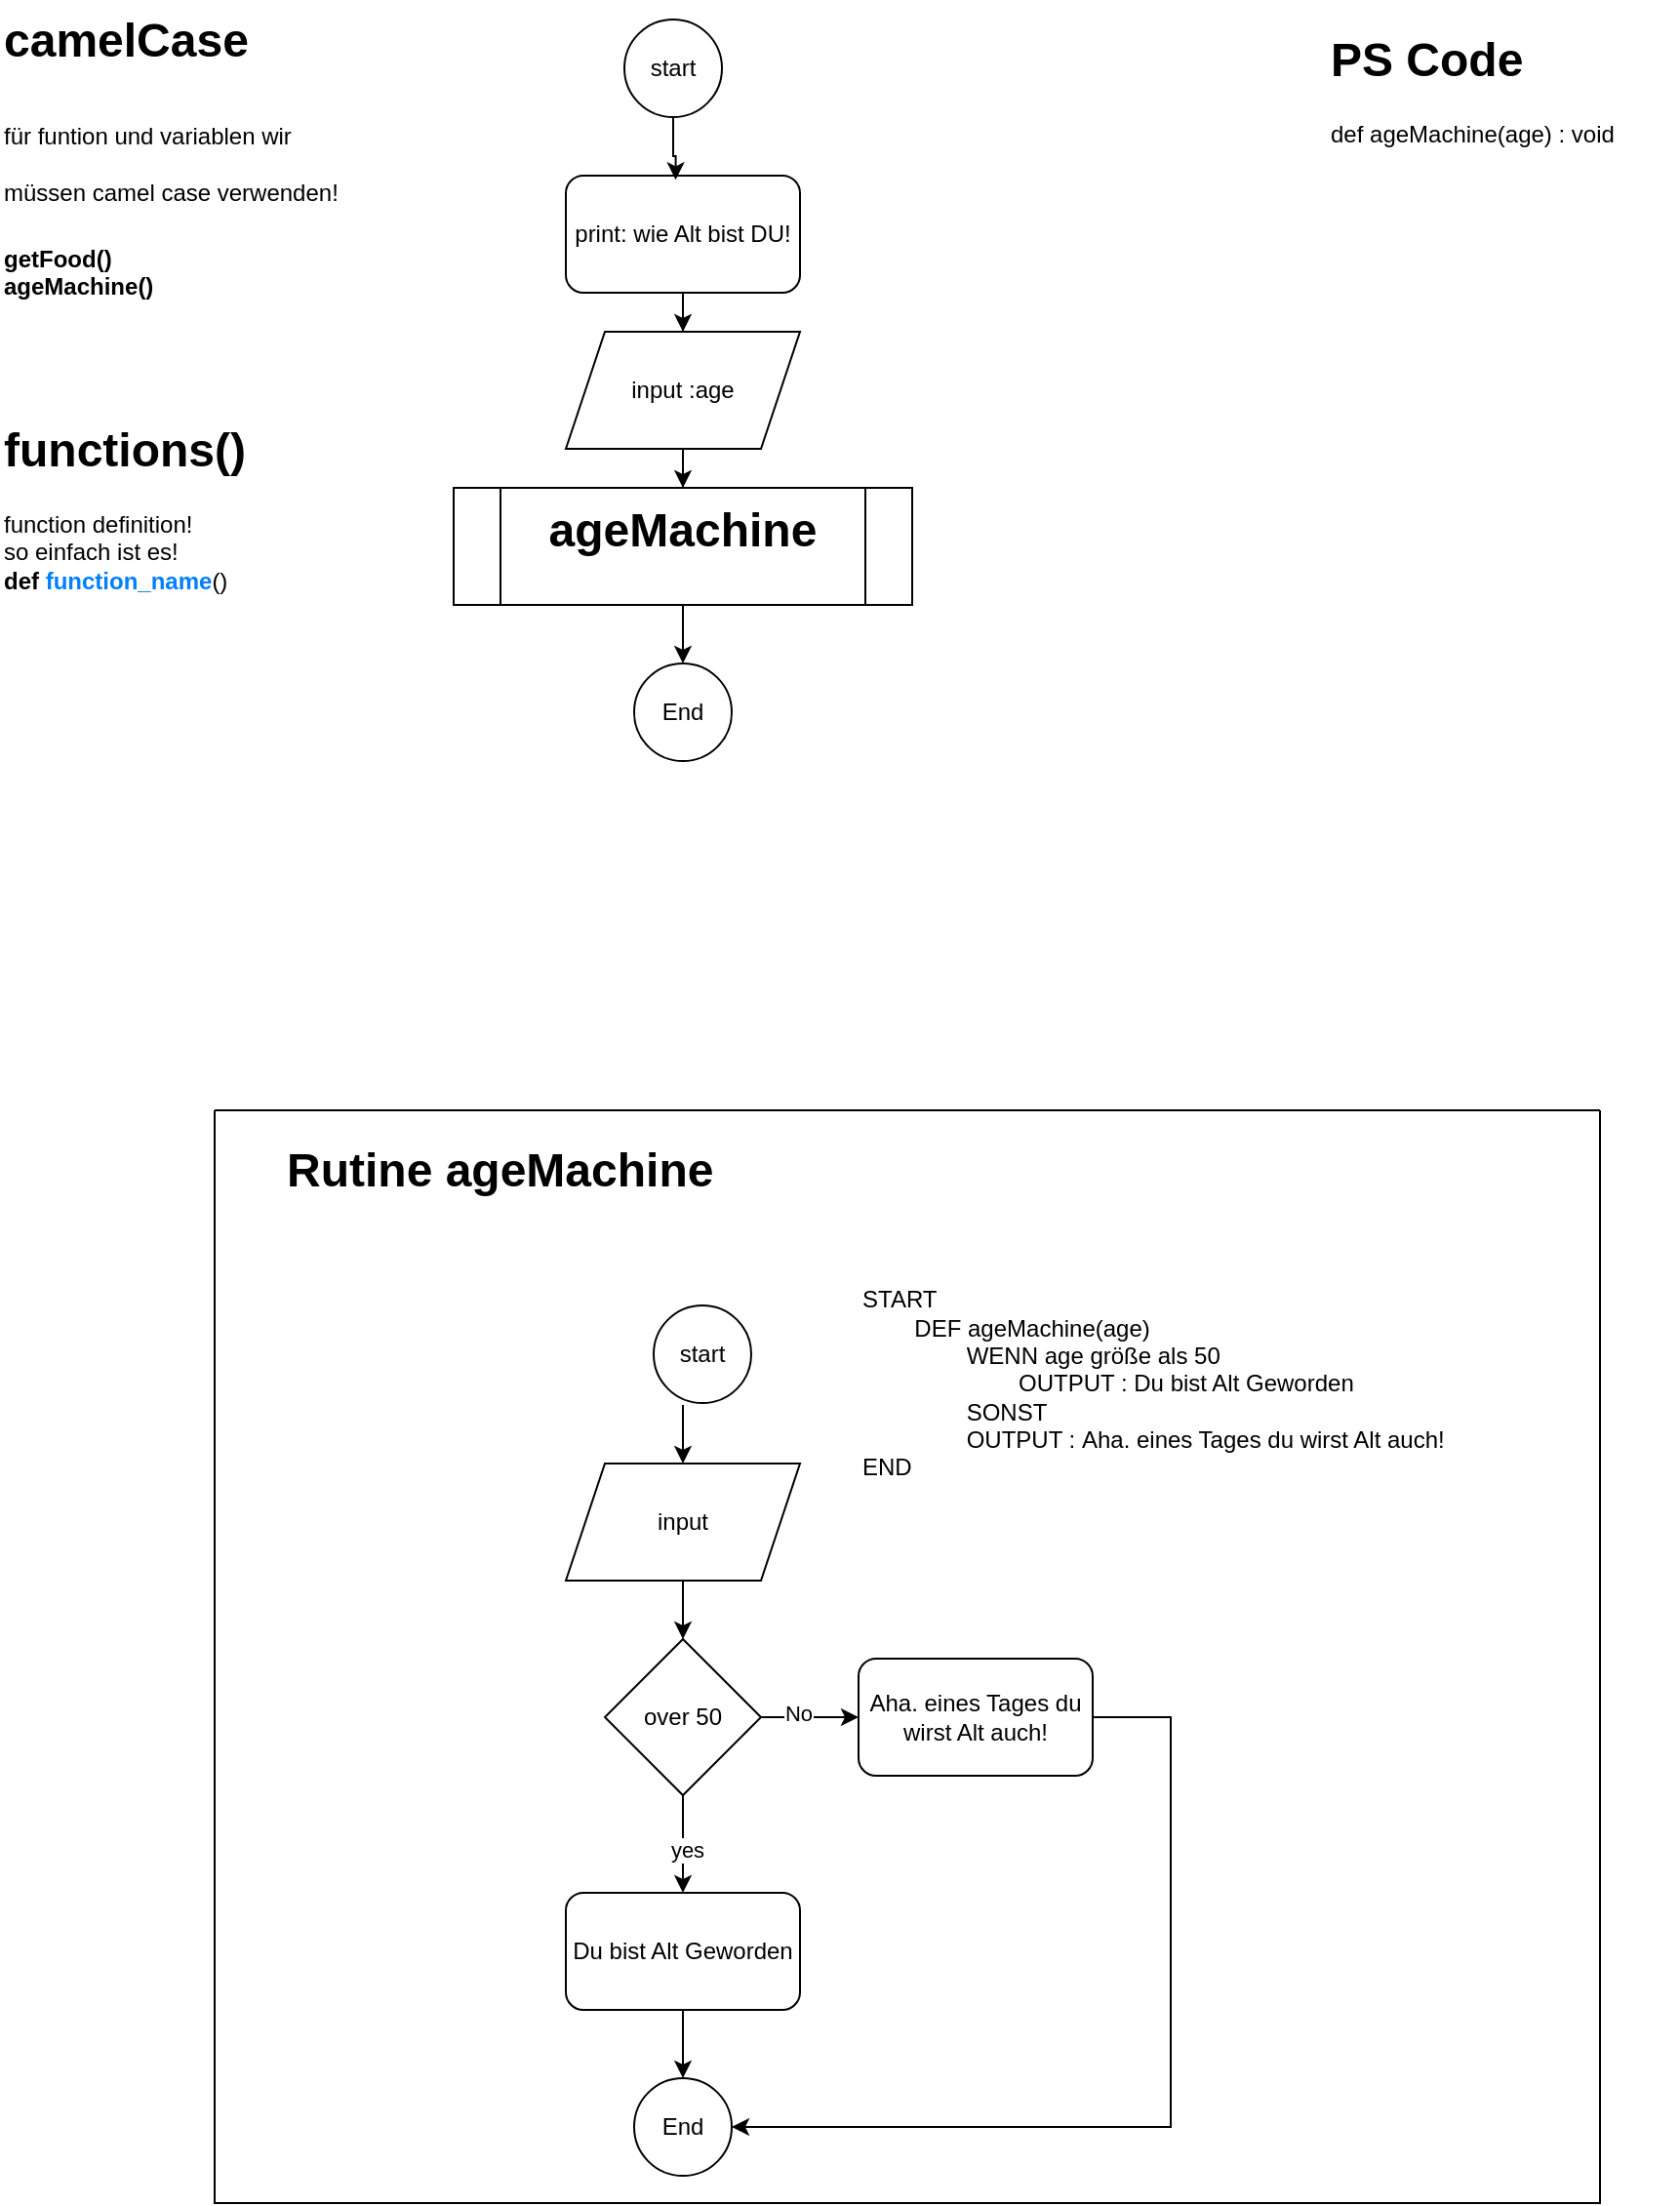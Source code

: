 <mxfile version="28.1.2">
  <diagram id="C5RBs43oDa-KdzZeNtuy" name="Page-1">
    <mxGraphModel dx="1846" dy="601" grid="1" gridSize="10" guides="1" tooltips="1" connect="1" arrows="1" fold="1" page="1" pageScale="1" pageWidth="827" pageHeight="1169" math="0" shadow="0">
      <root>
        <mxCell id="WIyWlLk6GJQsqaUBKTNV-0" />
        <mxCell id="WIyWlLk6GJQsqaUBKTNV-1" parent="WIyWlLk6GJQsqaUBKTNV-0" />
        <mxCell id="ELYIfCKEnZ6V1FRkc1U1-0" value="start" style="ellipse;whiteSpace=wrap;html=1;" parent="WIyWlLk6GJQsqaUBKTNV-1" vertex="1">
          <mxGeometry x="170" y="50" width="50" height="50" as="geometry" />
        </mxCell>
        <mxCell id="ELYIfCKEnZ6V1FRkc1U1-1" value="End" style="ellipse;whiteSpace=wrap;html=1;" parent="WIyWlLk6GJQsqaUBKTNV-1" vertex="1">
          <mxGeometry x="175" y="380" width="50" height="50" as="geometry" />
        </mxCell>
        <mxCell id="4js0BunOPRcGcXvFA5Ii-22" value="" style="edgeStyle=orthogonalEdgeStyle;rounded=0;orthogonalLoop=1;jettySize=auto;html=1;" edge="1" parent="WIyWlLk6GJQsqaUBKTNV-1" source="ELYIfCKEnZ6V1FRkc1U1-3" target="4js0BunOPRcGcXvFA5Ii-21">
          <mxGeometry relative="1" as="geometry" />
        </mxCell>
        <mxCell id="ELYIfCKEnZ6V1FRkc1U1-3" value="print: wie Alt bist DU!" style="rounded=1;whiteSpace=wrap;html=1;" parent="WIyWlLk6GJQsqaUBKTNV-1" vertex="1">
          <mxGeometry x="140" y="130" width="120" height="60" as="geometry" />
        </mxCell>
        <mxCell id="ELYIfCKEnZ6V1FRkc1U1-5" style="edgeStyle=orthogonalEdgeStyle;rounded=0;orthogonalLoop=1;jettySize=auto;html=1;entryX=0.469;entryY=0.036;entryDx=0;entryDy=0;entryPerimeter=0;" parent="WIyWlLk6GJQsqaUBKTNV-1" source="ELYIfCKEnZ6V1FRkc1U1-0" target="ELYIfCKEnZ6V1FRkc1U1-3" edge="1">
          <mxGeometry relative="1" as="geometry" />
        </mxCell>
        <mxCell id="-BKIM72TMfbhckG0MT2c-0" value="&lt;h1 style=&quot;margin-top: 0px;&quot;&gt;functions()&amp;nbsp;&lt;/h1&gt;&lt;div&gt;function definition!&amp;nbsp;&lt;/div&gt;&lt;div&gt;so einfach ist es!&lt;/div&gt;&lt;div&gt;&lt;b&gt;def &lt;/b&gt;&lt;font style=&quot;color: rgb(0, 127, 255);&quot;&gt;&lt;b&gt;function_name&lt;/b&gt;&lt;/font&gt;()&lt;/div&gt;&lt;p&gt;&lt;br&gt;&lt;/p&gt;" style="text;html=1;whiteSpace=wrap;overflow=hidden;rounded=0;" parent="WIyWlLk6GJQsqaUBKTNV-1" vertex="1">
          <mxGeometry x="-150" y="250" width="180" height="120" as="geometry" />
        </mxCell>
        <mxCell id="-BKIM72TMfbhckG0MT2c-1" value="&lt;h1 style=&quot;margin-top: 0px;&quot;&gt;&lt;span style=&quot;background-color: transparent; color: light-dark(rgb(0, 0, 0), rgb(255, 255, 255));&quot;&gt;camelCase&amp;nbsp;&lt;/span&gt;&lt;/h1&gt;&lt;h1 style=&quot;margin-top: 0px;&quot;&gt;&lt;span style=&quot;background-color: transparent; color: light-dark(rgb(0, 0, 0), rgb(255, 255, 255)); font-size: 12px; font-weight: normal;&quot;&gt;für funtion und variablen wir müssen camel case verwenden!&amp;nbsp;&lt;/span&gt;&lt;/h1&gt;&lt;div&gt;&lt;span style=&quot;background-color: transparent; color: light-dark(rgb(0, 0, 0), rgb(255, 255, 255)); font-size: 12px;&quot;&gt;&lt;b&gt;getFood()&amp;nbsp;&lt;/b&gt;&lt;/span&gt;&lt;/div&gt;&lt;div&gt;&lt;span style=&quot;background-color: transparent; color: light-dark(rgb(0, 0, 0), rgb(255, 255, 255)); font-size: 12px;&quot;&gt;&lt;b&gt;ageMachine()&lt;/b&gt;&lt;/span&gt;&lt;/div&gt;&lt;h1 style=&quot;margin-top: 0px;&quot;&gt;&lt;br&gt;&lt;/h1&gt;" style="text;html=1;whiteSpace=wrap;overflow=hidden;rounded=0;" parent="WIyWlLk6GJQsqaUBKTNV-1" vertex="1">
          <mxGeometry x="-150" y="40" width="180" height="180" as="geometry" />
        </mxCell>
        <mxCell id="4js0BunOPRcGcXvFA5Ii-0" value="&lt;h1 style=&quot;margin-top: 0px;&quot;&gt;PS Code&lt;/h1&gt;&lt;div&gt;def ageMachine(age) : void&lt;/div&gt;&lt;div&gt;&lt;span style=&quot;white-space: pre;&quot;&gt;&#x9;&lt;/span&gt;&lt;span style=&quot;white-space: pre;&quot;&gt;&#x9;&lt;/span&gt;&lt;br&gt;&lt;/div&gt;&lt;div&gt;&lt;span style=&quot;white-space: pre;&quot;&gt;&#x9;&lt;/span&gt;&lt;br&gt;&lt;/div&gt;" style="text;html=1;whiteSpace=wrap;overflow=hidden;rounded=0;" vertex="1" parent="WIyWlLk6GJQsqaUBKTNV-1">
          <mxGeometry x="530" y="50" width="180" height="120" as="geometry" />
        </mxCell>
        <mxCell id="4js0BunOPRcGcXvFA5Ii-2" value="End" style="ellipse;whiteSpace=wrap;html=1;" vertex="1" parent="WIyWlLk6GJQsqaUBKTNV-1">
          <mxGeometry x="175" y="1105" width="50" height="50" as="geometry" />
        </mxCell>
        <mxCell id="4js0BunOPRcGcXvFA5Ii-3" style="edgeStyle=orthogonalEdgeStyle;rounded=0;orthogonalLoop=1;jettySize=auto;html=1;entryX=0.5;entryY=0;entryDx=0;entryDy=0;" edge="1" parent="WIyWlLk6GJQsqaUBKTNV-1" source="4js0BunOPRcGcXvFA5Ii-4" target="4js0BunOPRcGcXvFA5Ii-12">
          <mxGeometry relative="1" as="geometry" />
        </mxCell>
        <mxCell id="4js0BunOPRcGcXvFA5Ii-4" value="input" style="shape=parallelogram;perimeter=parallelogramPerimeter;whiteSpace=wrap;html=1;fixedSize=1;" vertex="1" parent="WIyWlLk6GJQsqaUBKTNV-1">
          <mxGeometry x="140" y="790" width="120" height="60" as="geometry" />
        </mxCell>
        <mxCell id="4js0BunOPRcGcXvFA5Ii-5" style="edgeStyle=orthogonalEdgeStyle;rounded=0;orthogonalLoop=1;jettySize=auto;html=1;entryX=0.5;entryY=0;entryDx=0;entryDy=0;" edge="1" parent="WIyWlLk6GJQsqaUBKTNV-1" target="4js0BunOPRcGcXvFA5Ii-4">
          <mxGeometry relative="1" as="geometry">
            <mxPoint x="200" y="760" as="sourcePoint" />
          </mxGeometry>
        </mxCell>
        <mxCell id="4js0BunOPRcGcXvFA5Ii-8" style="edgeStyle=orthogonalEdgeStyle;rounded=0;orthogonalLoop=1;jettySize=auto;html=1;exitX=0.5;exitY=1;exitDx=0;exitDy=0;entryX=0.5;entryY=0;entryDx=0;entryDy=0;" edge="1" parent="WIyWlLk6GJQsqaUBKTNV-1" source="4js0BunOPRcGcXvFA5Ii-12" target="4js0BunOPRcGcXvFA5Ii-14">
          <mxGeometry relative="1" as="geometry">
            <mxPoint x="240" y="980" as="targetPoint" />
            <mxPoint x="190" y="960.14" as="sourcePoint" />
          </mxGeometry>
        </mxCell>
        <mxCell id="4js0BunOPRcGcXvFA5Ii-9" value="yes" style="edgeLabel;html=1;align=center;verticalAlign=middle;resizable=0;points=[];" vertex="1" connectable="0" parent="4js0BunOPRcGcXvFA5Ii-8">
          <mxGeometry x="0.094" y="2" relative="1" as="geometry">
            <mxPoint as="offset" />
          </mxGeometry>
        </mxCell>
        <mxCell id="4js0BunOPRcGcXvFA5Ii-10" style="edgeStyle=orthogonalEdgeStyle;rounded=0;orthogonalLoop=1;jettySize=auto;html=1;entryX=0;entryY=0.5;entryDx=0;entryDy=0;" edge="1" parent="WIyWlLk6GJQsqaUBKTNV-1" source="4js0BunOPRcGcXvFA5Ii-12" target="4js0BunOPRcGcXvFA5Ii-16">
          <mxGeometry relative="1" as="geometry" />
        </mxCell>
        <mxCell id="4js0BunOPRcGcXvFA5Ii-11" value="No" style="edgeLabel;html=1;align=center;verticalAlign=middle;resizable=0;points=[];" vertex="1" connectable="0" parent="4js0BunOPRcGcXvFA5Ii-10">
          <mxGeometry x="-0.257" y="2" relative="1" as="geometry">
            <mxPoint as="offset" />
          </mxGeometry>
        </mxCell>
        <mxCell id="4js0BunOPRcGcXvFA5Ii-12" value="over 50" style="rhombus;whiteSpace=wrap;html=1;" vertex="1" parent="WIyWlLk6GJQsqaUBKTNV-1">
          <mxGeometry x="160" y="880" width="80" height="80" as="geometry" />
        </mxCell>
        <mxCell id="4js0BunOPRcGcXvFA5Ii-13" style="edgeStyle=orthogonalEdgeStyle;rounded=0;orthogonalLoop=1;jettySize=auto;html=1;" edge="1" parent="WIyWlLk6GJQsqaUBKTNV-1" source="4js0BunOPRcGcXvFA5Ii-14" target="4js0BunOPRcGcXvFA5Ii-2">
          <mxGeometry relative="1" as="geometry" />
        </mxCell>
        <mxCell id="4js0BunOPRcGcXvFA5Ii-14" value="Du bist Alt Geworden" style="rounded=1;whiteSpace=wrap;html=1;" vertex="1" parent="WIyWlLk6GJQsqaUBKTNV-1">
          <mxGeometry x="140" y="1010" width="120" height="60" as="geometry" />
        </mxCell>
        <mxCell id="4js0BunOPRcGcXvFA5Ii-15" style="edgeStyle=orthogonalEdgeStyle;rounded=0;orthogonalLoop=1;jettySize=auto;html=1;entryX=1;entryY=0.5;entryDx=0;entryDy=0;" edge="1" parent="WIyWlLk6GJQsqaUBKTNV-1" source="4js0BunOPRcGcXvFA5Ii-16" target="4js0BunOPRcGcXvFA5Ii-2">
          <mxGeometry relative="1" as="geometry">
            <Array as="points">
              <mxPoint x="450" y="920" />
              <mxPoint x="450" y="1130" />
            </Array>
          </mxGeometry>
        </mxCell>
        <mxCell id="4js0BunOPRcGcXvFA5Ii-16" value="Aha. eines Tages du wirst Alt auch!" style="rounded=1;whiteSpace=wrap;html=1;" vertex="1" parent="WIyWlLk6GJQsqaUBKTNV-1">
          <mxGeometry x="290" y="890" width="120" height="60" as="geometry" />
        </mxCell>
        <mxCell id="4js0BunOPRcGcXvFA5Ii-18" value="" style="swimlane;startSize=0;" vertex="1" parent="WIyWlLk6GJQsqaUBKTNV-1">
          <mxGeometry x="-40" y="609" width="710" height="560" as="geometry" />
        </mxCell>
        <mxCell id="4js0BunOPRcGcXvFA5Ii-1" value="start" style="ellipse;whiteSpace=wrap;html=1;" vertex="1" parent="4js0BunOPRcGcXvFA5Ii-18">
          <mxGeometry x="225" y="100" width="50" height="50" as="geometry" />
        </mxCell>
        <mxCell id="4js0BunOPRcGcXvFA5Ii-19" value="&lt;h1 style=&quot;margin-top: 0px;&quot;&gt;Rutine ageMachine&lt;/h1&gt;" style="text;html=1;whiteSpace=wrap;overflow=hidden;rounded=0;" vertex="1" parent="4js0BunOPRcGcXvFA5Ii-18">
          <mxGeometry x="35" y="10" width="240" height="50" as="geometry" />
        </mxCell>
        <mxCell id="4js0BunOPRcGcXvFA5Ii-28" value="&lt;span style=&quot;text-wrap-mode: nowrap; background-color: rgb(255, 255, 255);&quot;&gt;START&amp;nbsp;&lt;/span&gt;&lt;div style=&quot;text-wrap-mode: nowrap;&quot;&gt;&lt;span style=&quot;background-color: rgb(255, 255, 255);&quot;&gt;&lt;span style=&quot;white-space-collapse: preserve;&quot;&gt;&#x9;&lt;/span&gt;DEF ageMachine(age)&lt;br&gt;&lt;/span&gt;&lt;/div&gt;&lt;div style=&quot;text-wrap-mode: nowrap;&quot;&gt;&lt;span style=&quot;background-color: rgb(255, 255, 255);&quot;&gt;&lt;span style=&quot;white-space-collapse: preserve;&quot;&gt;&#x9;&lt;/span&gt;&lt;span style=&quot;white-space-collapse: preserve;&quot;&gt;&#x9;&lt;/span&gt;WENN age größe als 50&lt;br&gt;&lt;/span&gt;&lt;/div&gt;&lt;div style=&quot;text-wrap-mode: nowrap;&quot;&gt;&lt;span style=&quot;background-color: rgb(255, 255, 255);&quot;&gt;&lt;span style=&quot;white-space-collapse: preserve;&quot;&gt;&#x9;&lt;span style=&quot;white-space-collapse: preserve;&quot;&gt;&#x9;&lt;/span&gt;&lt;span style=&quot;white-space-collapse: preserve;&quot;&gt;&#x9;&lt;/span&gt;OUTPUT : &lt;/span&gt;&lt;span style=&quot;text-wrap-mode: wrap; color: light-dark(rgb(0, 0, 0), rgb(255, 255, 255));&quot;&gt;Du bist Alt Geworden&lt;/span&gt;&lt;br&gt;&lt;/span&gt;&lt;/div&gt;&lt;div style=&quot;text-wrap-mode: nowrap;&quot;&gt;&lt;span style=&quot;background-color: rgb(255, 255, 255);&quot;&gt;&lt;span style=&quot;text-wrap-mode: wrap; color: light-dark(rgb(0, 0, 0), rgb(255, 255, 255));&quot;&gt;&lt;span style=&quot;white-space: pre;&quot;&gt;&#x9;&lt;/span&gt;&lt;span style=&quot;white-space: pre;&quot;&gt;&#x9;&lt;/span&gt;SONST&lt;br&gt;&lt;/span&gt;&lt;/span&gt;&lt;/div&gt;&lt;div style=&quot;text-wrap-mode: nowrap;&quot;&gt;&lt;span style=&quot;color: light-dark(rgb(0, 0, 0), rgb(255, 255, 255)); text-wrap-mode: wrap;&quot;&gt;&lt;span style=&quot;white-space: pre;&quot;&gt;&#x9;&lt;/span&gt;&lt;span style=&quot;white-space: pre;&quot;&gt;&#x9;&lt;/span&gt;OUTPUT :&amp;nbsp;&lt;/span&gt;&lt;span style=&quot;color: light-dark(rgb(0, 0, 0), rgb(255, 255, 255)); text-wrap-mode: wrap;&quot;&gt;Aha. eines Tages du wirst Alt auch!&lt;/span&gt;&lt;/div&gt;&lt;div style=&quot;text-wrap-mode: nowrap;&quot;&gt;&lt;div&gt;&lt;span style=&quot;background-color: rgb(255, 255, 255);&quot;&gt;END&lt;/span&gt;&lt;/div&gt;&lt;/div&gt;" style="text;html=1;align=left;verticalAlign=middle;whiteSpace=wrap;rounded=0;" vertex="1" parent="4js0BunOPRcGcXvFA5Ii-18">
          <mxGeometry x="330" y="70" width="350" height="140" as="geometry" />
        </mxCell>
        <mxCell id="4js0BunOPRcGcXvFA5Ii-24" value="" style="edgeStyle=orthogonalEdgeStyle;rounded=0;orthogonalLoop=1;jettySize=auto;html=1;" edge="1" parent="WIyWlLk6GJQsqaUBKTNV-1" source="4js0BunOPRcGcXvFA5Ii-20" target="ELYIfCKEnZ6V1FRkc1U1-1">
          <mxGeometry relative="1" as="geometry" />
        </mxCell>
        <mxCell id="4js0BunOPRcGcXvFA5Ii-20" value="&lt;h1 style=&quot;text-align: left; margin-top: 0px;&quot;&gt;ageMachine&lt;/h1&gt;" style="shape=process;whiteSpace=wrap;html=1;backgroundOutline=1;" vertex="1" parent="WIyWlLk6GJQsqaUBKTNV-1">
          <mxGeometry x="82.5" y="290" width="235" height="60" as="geometry" />
        </mxCell>
        <mxCell id="4js0BunOPRcGcXvFA5Ii-23" value="" style="edgeStyle=orthogonalEdgeStyle;rounded=0;orthogonalLoop=1;jettySize=auto;html=1;" edge="1" parent="WIyWlLk6GJQsqaUBKTNV-1" source="4js0BunOPRcGcXvFA5Ii-21" target="4js0BunOPRcGcXvFA5Ii-20">
          <mxGeometry relative="1" as="geometry" />
        </mxCell>
        <mxCell id="4js0BunOPRcGcXvFA5Ii-21" value="input :age" style="shape=parallelogram;perimeter=parallelogramPerimeter;whiteSpace=wrap;html=1;fixedSize=1;" vertex="1" parent="WIyWlLk6GJQsqaUBKTNV-1">
          <mxGeometry x="140" y="210" width="120" height="60" as="geometry" />
        </mxCell>
      </root>
    </mxGraphModel>
  </diagram>
</mxfile>

